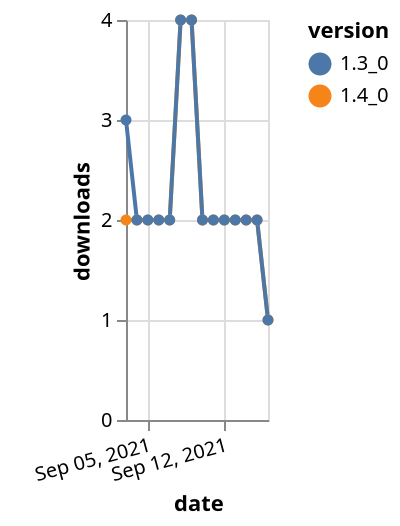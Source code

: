 {"$schema": "https://vega.github.io/schema/vega-lite/v5.json", "description": "A simple bar chart with embedded data.", "data": {"values": [{"date": "2021-09-03", "total": 3421, "delta": 2, "version": "1.4_0"}, {"date": "2021-09-04", "total": 3423, "delta": 2, "version": "1.4_0"}, {"date": "2021-09-05", "total": 3425, "delta": 2, "version": "1.4_0"}, {"date": "2021-09-06", "total": 3427, "delta": 2, "version": "1.4_0"}, {"date": "2021-09-07", "total": 3429, "delta": 2, "version": "1.4_0"}, {"date": "2021-09-08", "total": 3433, "delta": 4, "version": "1.4_0"}, {"date": "2021-09-09", "total": 3437, "delta": 4, "version": "1.4_0"}, {"date": "2021-09-10", "total": 3439, "delta": 2, "version": "1.4_0"}, {"date": "2021-09-11", "total": 3441, "delta": 2, "version": "1.4_0"}, {"date": "2021-09-12", "total": 3443, "delta": 2, "version": "1.4_0"}, {"date": "2021-09-13", "total": 3445, "delta": 2, "version": "1.4_0"}, {"date": "2021-09-14", "total": 3447, "delta": 2, "version": "1.4_0"}, {"date": "2021-09-15", "total": 3449, "delta": 2, "version": "1.4_0"}, {"date": "2021-09-16", "total": 3450, "delta": 1, "version": "1.4_0"}, {"date": "2021-09-03", "total": 3717, "delta": 3, "version": "1.3_0"}, {"date": "2021-09-04", "total": 3719, "delta": 2, "version": "1.3_0"}, {"date": "2021-09-05", "total": 3721, "delta": 2, "version": "1.3_0"}, {"date": "2021-09-06", "total": 3723, "delta": 2, "version": "1.3_0"}, {"date": "2021-09-07", "total": 3725, "delta": 2, "version": "1.3_0"}, {"date": "2021-09-08", "total": 3729, "delta": 4, "version": "1.3_0"}, {"date": "2021-09-09", "total": 3733, "delta": 4, "version": "1.3_0"}, {"date": "2021-09-10", "total": 3735, "delta": 2, "version": "1.3_0"}, {"date": "2021-09-11", "total": 3737, "delta": 2, "version": "1.3_0"}, {"date": "2021-09-12", "total": 3739, "delta": 2, "version": "1.3_0"}, {"date": "2021-09-13", "total": 3741, "delta": 2, "version": "1.3_0"}, {"date": "2021-09-14", "total": 3743, "delta": 2, "version": "1.3_0"}, {"date": "2021-09-15", "total": 3745, "delta": 2, "version": "1.3_0"}, {"date": "2021-09-16", "total": 3746, "delta": 1, "version": "1.3_0"}]}, "width": "container", "mark": {"type": "line", "point": {"filled": true}}, "encoding": {"x": {"field": "date", "type": "temporal", "timeUnit": "yearmonthdate", "title": "date", "axis": {"labelAngle": -15}}, "y": {"field": "delta", "type": "quantitative", "title": "downloads"}, "color": {"field": "version", "type": "nominal"}, "tooltip": {"field": "delta"}}}